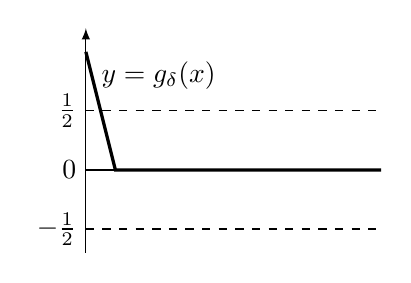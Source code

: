 \begin{tikzpicture}[scale=1.5]
\foreach \x in {-.5, .5}
\draw[dashed] (0,{\x}) -- (2.5,{\x});
\draw (0,0) -- (2.5,0);
\draw[-latex] (0,-.7) -- (0,1.2);
\draw[very thick] (0,1) -- (.25,0) -- (2.5,0);
\node[left] at (0,-.5) {$-\frac{1}{2}$}; 
\node[left] at (0,0) {$0$}; 
\node[left] at (0,.5) {$\frac{1}{2}$};
\node[right] at (.05,.8) {$y=g_\delta(x)$}; 
\end{tikzpicture}
